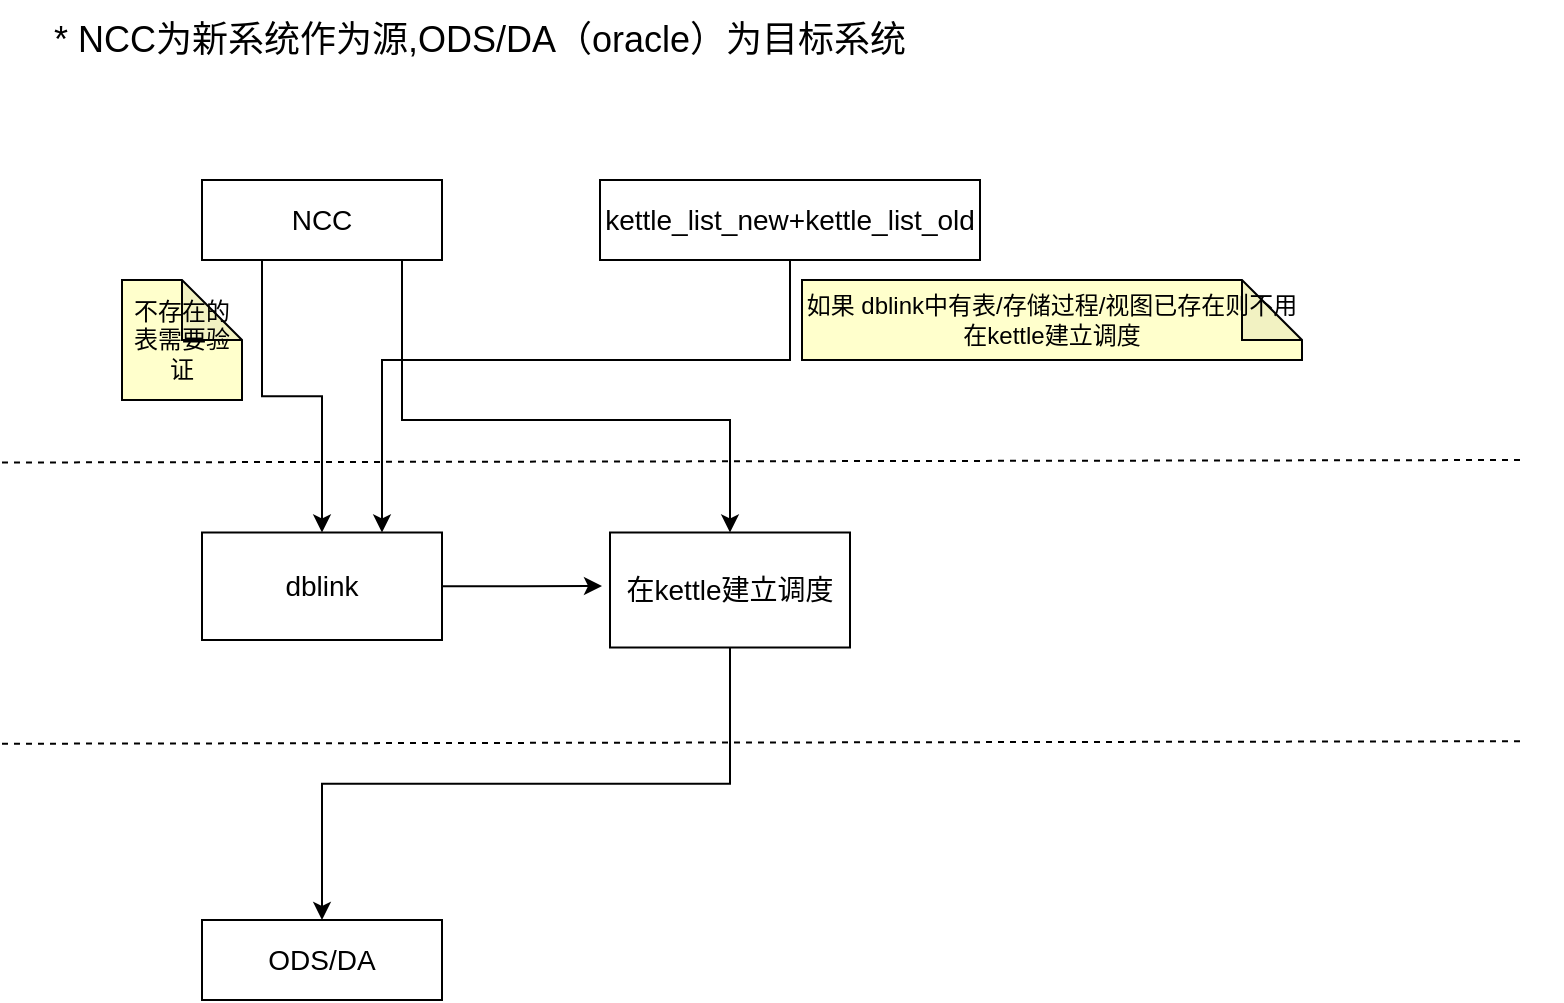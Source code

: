 <mxfile version="20.6.0" type="github">
  <diagram id="yJ4BQM4C2GdOWfPaIlxf" name="第 1 页">
    <mxGraphModel dx="924" dy="466" grid="1" gridSize="10" guides="1" tooltips="1" connect="1" arrows="1" fold="1" page="1" pageScale="1" pageWidth="827" pageHeight="1169" math="0" shadow="0">
      <root>
        <mxCell id="0" />
        <mxCell id="1" parent="0" />
        <mxCell id="jj3Smo2vYG_p02jV_rtp-53" value="" style="endArrow=none;dashed=1;html=1;rounded=0;shadow=0;" edge="1" parent="1">
          <mxGeometry width="50" height="50" relative="1" as="geometry">
            <mxPoint x="20" y="681.87" as="sourcePoint" />
            <mxPoint x="780" y="680.62" as="targetPoint" />
          </mxGeometry>
        </mxCell>
        <mxCell id="jj3Smo2vYG_p02jV_rtp-67" style="edgeStyle=orthogonalEdgeStyle;rounded=0;orthogonalLoop=1;jettySize=auto;html=1;exitX=0.5;exitY=1;exitDx=0;exitDy=0;entryX=0.75;entryY=0;entryDx=0;entryDy=0;shadow=0;fontFamily=Helvetica;fontSize=18;fontColor=default;fillColor=#F2F2F2;" edge="1" parent="1" source="jj3Smo2vYG_p02jV_rtp-16" target="jj3Smo2vYG_p02jV_rtp-21">
          <mxGeometry relative="1" as="geometry">
            <Array as="points">
              <mxPoint x="414" y="490" />
              <mxPoint x="210" y="490" />
            </Array>
          </mxGeometry>
        </mxCell>
        <mxCell id="jj3Smo2vYG_p02jV_rtp-16" value="&lt;font style=&quot;font-size: 14px;&quot;&gt;kettle_list_new+kettle_list_old&lt;/font&gt;" style="rounded=0;whiteSpace=wrap;html=1;" vertex="1" parent="1">
          <mxGeometry x="319" y="400" width="190" height="40" as="geometry" />
        </mxCell>
        <mxCell id="jj3Smo2vYG_p02jV_rtp-59" style="edgeStyle=orthogonalEdgeStyle;rounded=0;orthogonalLoop=1;jettySize=auto;html=1;exitX=1;exitY=0.5;exitDx=0;exitDy=0;shadow=0;" edge="1" parent="1" source="jj3Smo2vYG_p02jV_rtp-21">
          <mxGeometry relative="1" as="geometry">
            <mxPoint x="320" y="603" as="targetPoint" />
          </mxGeometry>
        </mxCell>
        <mxCell id="jj3Smo2vYG_p02jV_rtp-21" value="&lt;font style=&quot;font-size: 14px;&quot;&gt;dblink&lt;/font&gt;" style="rounded=0;whiteSpace=wrap;html=1;" vertex="1" parent="1">
          <mxGeometry x="120" y="576.25" width="120" height="53.75" as="geometry" />
        </mxCell>
        <mxCell id="jj3Smo2vYG_p02jV_rtp-40" value="&lt;font style=&quot;font-size: 12px;&quot;&gt;如果 dblink中有表/存储过程/视图已存在则不用在kettle建立调度&lt;/font&gt;" style="shape=note;whiteSpace=wrap;html=1;backgroundOutline=1;darkOpacity=0.05;fillColor=#FFFFCC;" vertex="1" parent="1">
          <mxGeometry x="420" y="450" width="250" height="40" as="geometry" />
        </mxCell>
        <mxCell id="jj3Smo2vYG_p02jV_rtp-68" style="edgeStyle=orthogonalEdgeStyle;rounded=0;orthogonalLoop=1;jettySize=auto;html=1;exitX=0.5;exitY=1;exitDx=0;exitDy=0;entryX=0.5;entryY=0;entryDx=0;entryDy=0;shadow=0;fontFamily=Helvetica;fontSize=18;fontColor=default;fillColor=#F2F2F2;" edge="1" parent="1" source="jj3Smo2vYG_p02jV_rtp-44" target="jj3Smo2vYG_p02jV_rtp-55">
          <mxGeometry relative="1" as="geometry" />
        </mxCell>
        <mxCell id="jj3Smo2vYG_p02jV_rtp-44" value="&lt;font style=&quot;font-size: 14px;&quot;&gt;在kettle建立调度&lt;/font&gt;" style="rounded=0;whiteSpace=wrap;html=1;fillColor=#FFFFFF;" vertex="1" parent="1">
          <mxGeometry x="324" y="576.25" width="120" height="57.5" as="geometry" />
        </mxCell>
        <mxCell id="jj3Smo2vYG_p02jV_rtp-50" style="edgeStyle=orthogonalEdgeStyle;rounded=0;orthogonalLoop=1;jettySize=auto;html=1;exitX=0.5;exitY=1;exitDx=0;exitDy=0;entryX=0.5;entryY=0;entryDx=0;entryDy=0;" edge="1" parent="1" source="jj3Smo2vYG_p02jV_rtp-49" target="jj3Smo2vYG_p02jV_rtp-44">
          <mxGeometry relative="1" as="geometry">
            <Array as="points">
              <mxPoint x="220" y="440" />
              <mxPoint x="220" y="520" />
              <mxPoint x="384" y="520" />
            </Array>
          </mxGeometry>
        </mxCell>
        <mxCell id="jj3Smo2vYG_p02jV_rtp-66" style="edgeStyle=orthogonalEdgeStyle;rounded=0;orthogonalLoop=1;jettySize=auto;html=1;exitX=0.25;exitY=1;exitDx=0;exitDy=0;entryX=0.5;entryY=0;entryDx=0;entryDy=0;shadow=0;fontFamily=Helvetica;fontSize=18;fontColor=default;" edge="1" parent="1" source="jj3Smo2vYG_p02jV_rtp-49" target="jj3Smo2vYG_p02jV_rtp-21">
          <mxGeometry relative="1" as="geometry" />
        </mxCell>
        <mxCell id="jj3Smo2vYG_p02jV_rtp-49" value="&lt;font style=&quot;font-size: 14px;&quot;&gt;NCC&lt;/font&gt;" style="rounded=0;whiteSpace=wrap;html=1;fillColor=#FFFFFF;" vertex="1" parent="1">
          <mxGeometry x="120" y="400" width="120" height="40" as="geometry" />
        </mxCell>
        <mxCell id="jj3Smo2vYG_p02jV_rtp-54" value="" style="endArrow=none;dashed=1;html=1;rounded=0;shadow=0;fillColor=#F2F2F2;" edge="1" parent="1">
          <mxGeometry width="50" height="50" relative="1" as="geometry">
            <mxPoint x="20" y="541.25" as="sourcePoint" />
            <mxPoint x="780" y="540.0" as="targetPoint" />
          </mxGeometry>
        </mxCell>
        <mxCell id="jj3Smo2vYG_p02jV_rtp-55" value="&lt;font style=&quot;font-size: 14px;&quot;&gt;ODS/DA&lt;/font&gt;" style="rounded=0;whiteSpace=wrap;html=1;fillColor=#FFFFFF;" vertex="1" parent="1">
          <mxGeometry x="120" y="770" width="120" height="40" as="geometry" />
        </mxCell>
        <mxCell id="jj3Smo2vYG_p02jV_rtp-63" value="* NCC为新系统作为源,ODS/DA（oracle）为目标系统" style="text;html=1;strokeColor=none;fillColor=none;align=left;verticalAlign=middle;whiteSpace=wrap;rounded=0;fontFamily=Helvetica;fontSize=18;" vertex="1" parent="1">
          <mxGeometry x="44" y="310" width="756" height="40" as="geometry" />
        </mxCell>
        <mxCell id="jj3Smo2vYG_p02jV_rtp-65" value="&lt;font style=&quot;font-size: 12px;&quot;&gt;不存在的表需要验证&lt;/font&gt;" style="shape=note;whiteSpace=wrap;html=1;backgroundOutline=1;darkOpacity=0.05;fillColor=#FFFFCC;" vertex="1" parent="1">
          <mxGeometry x="80" y="450" width="60" height="60" as="geometry" />
        </mxCell>
      </root>
    </mxGraphModel>
  </diagram>
</mxfile>
